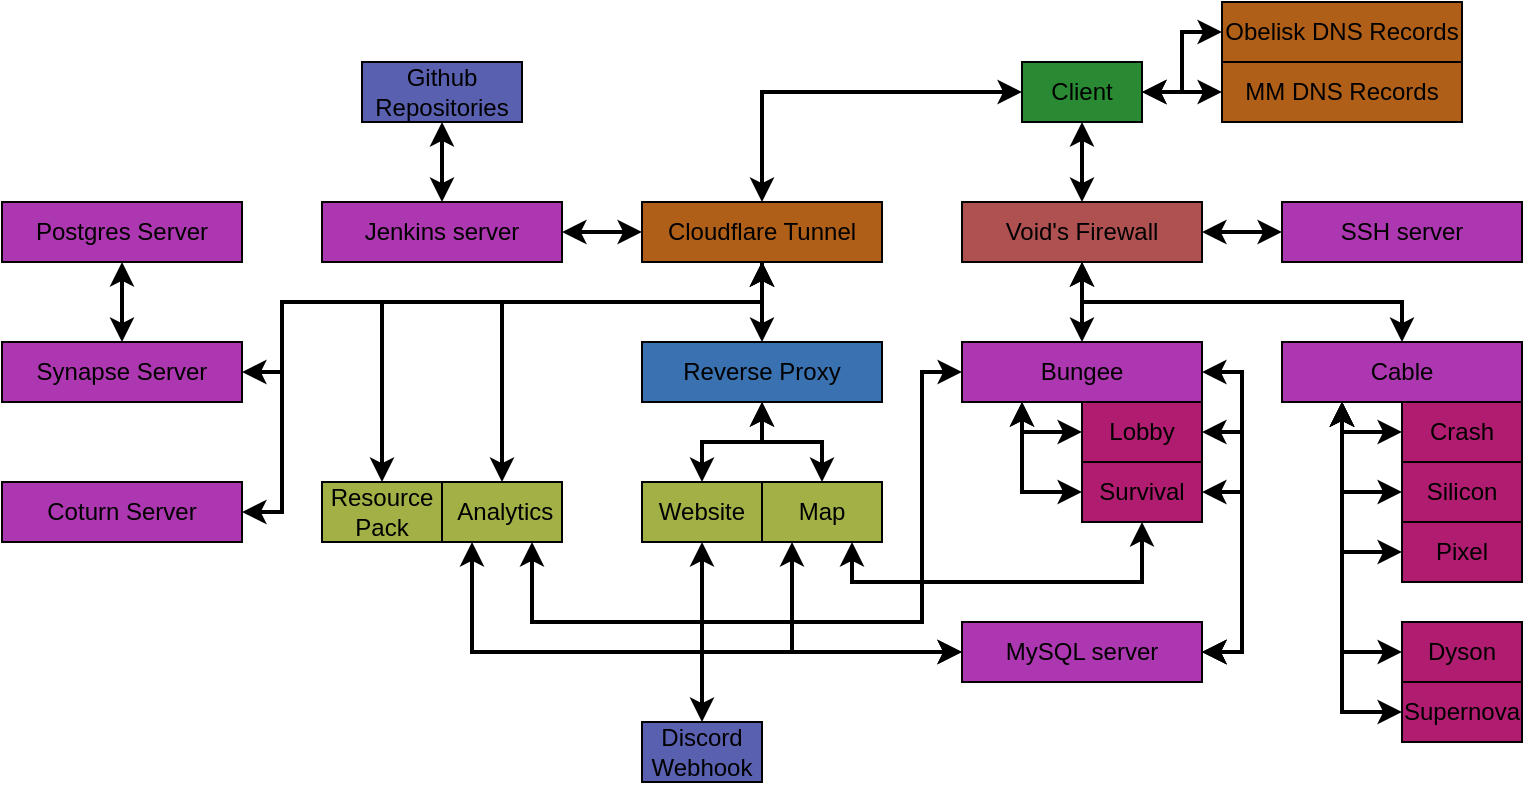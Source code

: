 <mxfile version="20.8.16" type="device"><diagram name="Page-1" id="O-rDqSpJpENzG2nXrZEO"><mxGraphModel dx="454" dy="281" grid="1" gridSize="10" guides="1" tooltips="1" connect="1" arrows="1" fold="1" page="0" pageScale="1" pageWidth="1169" pageHeight="827" math="0" shadow="0"><root><mxCell id="0"/><mxCell id="1" parent="0"/><mxCell id="ibCVNriFq5bXhmdNVv5Q-6" style="edgeStyle=orthogonalEdgeStyle;rounded=0;orthogonalLoop=1;jettySize=auto;html=1;startArrow=classic;startFill=1;strokeWidth=2;" parent="1" source="ibCVNriFq5bXhmdNVv5Q-1" edge="1"><mxGeometry relative="1" as="geometry"><mxPoint x="680" y="240" as="targetPoint"/></mxGeometry></mxCell><mxCell id="ibCVNriFq5bXhmdNVv5Q-7" style="edgeStyle=orthogonalEdgeStyle;rounded=0;orthogonalLoop=1;jettySize=auto;html=1;entryX=0;entryY=0.5;entryDx=0;entryDy=0;startArrow=classic;startFill=1;strokeWidth=2;" parent="1" source="ibCVNriFq5bXhmdNVv5Q-1" target="ibCVNriFq5bXhmdNVv5Q-2" edge="1"><mxGeometry relative="1" as="geometry"/></mxCell><mxCell id="ibCVNriFq5bXhmdNVv5Q-27" style="edgeStyle=orthogonalEdgeStyle;rounded=0;orthogonalLoop=1;jettySize=auto;html=1;strokeWidth=2;startArrow=classic;startFill=1;entryX=0.5;entryY=0;entryDx=0;entryDy=0;" parent="1" source="ibCVNriFq5bXhmdNVv5Q-1" target="ibCVNriFq5bXhmdNVv5Q-3" edge="1"><mxGeometry relative="1" as="geometry"><mxPoint x="520" y="210" as="targetPoint"/></mxGeometry></mxCell><mxCell id="sYzUzIoZ7bheXTovku1y-75" style="edgeStyle=orthogonalEdgeStyle;rounded=0;orthogonalLoop=1;jettySize=auto;html=1;entryX=0;entryY=0.5;entryDx=0;entryDy=0;strokeWidth=2;startArrow=classic;startFill=1;" parent="1" source="ibCVNriFq5bXhmdNVv5Q-1" target="sYzUzIoZ7bheXTovku1y-73" edge="1"><mxGeometry relative="1" as="geometry"/></mxCell><mxCell id="ibCVNriFq5bXhmdNVv5Q-1" value="Client" style="rounded=0;whiteSpace=wrap;html=1;fillColor=#298A33;" parent="1" vertex="1"><mxGeometry x="650" y="170" width="60" height="30" as="geometry"/></mxCell><mxCell id="ibCVNriFq5bXhmdNVv5Q-2" value="MM DNS Records" style="rounded=0;whiteSpace=wrap;html=1;fillColor=#B05F19;" parent="1" vertex="1"><mxGeometry x="750" y="170" width="120" height="30" as="geometry"/></mxCell><mxCell id="sYzUzIoZ7bheXTovku1y-68" style="edgeStyle=orthogonalEdgeStyle;rounded=0;orthogonalLoop=1;jettySize=auto;html=1;entryX=0.5;entryY=0;entryDx=0;entryDy=0;strokeWidth=2;startArrow=classic;startFill=1;" parent="1" source="ibCVNriFq5bXhmdNVv5Q-3" target="sYzUzIoZ7bheXTovku1y-37" edge="1"><mxGeometry relative="1" as="geometry"><Array as="points"><mxPoint x="520" y="290"/><mxPoint x="390" y="290"/></Array></mxGeometry></mxCell><mxCell id="sYzUzIoZ7bheXTovku1y-69" style="edgeStyle=orthogonalEdgeStyle;rounded=0;orthogonalLoop=1;jettySize=auto;html=1;entryX=0.5;entryY=0;entryDx=0;entryDy=0;strokeWidth=2;startArrow=classic;startFill=1;" parent="1" source="ibCVNriFq5bXhmdNVv5Q-3" target="ibCVNriFq5bXhmdNVv5Q-20" edge="1"><mxGeometry relative="1" as="geometry"><Array as="points"><mxPoint x="520" y="290"/><mxPoint x="330" y="290"/></Array></mxGeometry></mxCell><mxCell id="sYzUzIoZ7bheXTovku1y-72" style="edgeStyle=orthogonalEdgeStyle;rounded=0;orthogonalLoop=1;jettySize=auto;html=1;entryX=1;entryY=0.5;entryDx=0;entryDy=0;strokeWidth=2;startArrow=classic;startFill=1;" parent="1" source="ibCVNriFq5bXhmdNVv5Q-3" target="sYzUzIoZ7bheXTovku1y-70" edge="1"><mxGeometry relative="1" as="geometry"/></mxCell><mxCell id="CyLlv2dyF_40vyEiGqGP-5" style="edgeStyle=orthogonalEdgeStyle;rounded=0;orthogonalLoop=1;jettySize=auto;html=1;entryX=1;entryY=0.5;entryDx=0;entryDy=0;strokeWidth=2;" edge="1" parent="1" source="ibCVNriFq5bXhmdNVv5Q-3" target="CyLlv2dyF_40vyEiGqGP-1"><mxGeometry relative="1" as="geometry"><Array as="points"><mxPoint x="520" y="290"/><mxPoint x="280" y="290"/><mxPoint x="280" y="325"/></Array></mxGeometry></mxCell><mxCell id="CyLlv2dyF_40vyEiGqGP-6" style="edgeStyle=orthogonalEdgeStyle;rounded=0;orthogonalLoop=1;jettySize=auto;html=1;entryX=1;entryY=0.5;entryDx=0;entryDy=0;strokeWidth=2;" edge="1" parent="1" source="ibCVNriFq5bXhmdNVv5Q-3" target="CyLlv2dyF_40vyEiGqGP-4"><mxGeometry relative="1" as="geometry"><Array as="points"><mxPoint x="520" y="290"/><mxPoint x="280" y="290"/><mxPoint x="280" y="395"/></Array></mxGeometry></mxCell><mxCell id="ibCVNriFq5bXhmdNVv5Q-3" value="Cloudflare Tunnel" style="rounded=0;whiteSpace=wrap;html=1;fillColor=#B05F19;" parent="1" vertex="1"><mxGeometry x="460" y="240" width="120" height="30" as="geometry"/></mxCell><mxCell id="sYzUzIoZ7bheXTovku1y-53" style="edgeStyle=orthogonalEdgeStyle;rounded=0;orthogonalLoop=1;jettySize=auto;html=1;strokeWidth=2;startArrow=classic;startFill=1;" parent="1" source="ibCVNriFq5bXhmdNVv5Q-8" target="ibCVNriFq5bXhmdNVv5Q-28" edge="1"><mxGeometry relative="1" as="geometry"/></mxCell><mxCell id="sYzUzIoZ7bheXTovku1y-54" style="edgeStyle=orthogonalEdgeStyle;rounded=0;orthogonalLoop=1;jettySize=auto;html=1;strokeWidth=2;startArrow=classic;startFill=1;entryX=0.5;entryY=0;entryDx=0;entryDy=0;" parent="1" source="ibCVNriFq5bXhmdNVv5Q-8" target="sYzUzIoZ7bheXTovku1y-27" edge="1"><mxGeometry relative="1" as="geometry"><Array as="points"><mxPoint x="680" y="290"/><mxPoint x="840" y="290"/></Array></mxGeometry></mxCell><mxCell id="sYzUzIoZ7bheXTovku1y-71" style="edgeStyle=orthogonalEdgeStyle;rounded=0;orthogonalLoop=1;jettySize=auto;html=1;strokeWidth=2;startArrow=classic;startFill=1;" parent="1" source="ibCVNriFq5bXhmdNVv5Q-8" target="sYzUzIoZ7bheXTovku1y-59" edge="1"><mxGeometry relative="1" as="geometry"/></mxCell><mxCell id="ibCVNriFq5bXhmdNVv5Q-8" value="Void's Firewall" style="rounded=0;whiteSpace=wrap;html=1;fillColor=#B05151;" parent="1" vertex="1"><mxGeometry x="620" y="240" width="120" height="30" as="geometry"/></mxCell><mxCell id="ibCVNriFq5bXhmdNVv5Q-16" style="edgeStyle=orthogonalEdgeStyle;rounded=0;orthogonalLoop=1;jettySize=auto;html=1;exitX=0.5;exitY=1;exitDx=0;exitDy=0;strokeWidth=2;startArrow=classic;startFill=1;" parent="1" source="ibCVNriFq5bXhmdNVv5Q-3" target="ibCVNriFq5bXhmdNVv5Q-15" edge="1"><mxGeometry relative="1" as="geometry"><mxPoint x="520" y="330" as="sourcePoint"/></mxGeometry></mxCell><mxCell id="ibCVNriFq5bXhmdNVv5Q-15" value="Reverse Proxy" style="rounded=0;whiteSpace=wrap;html=1;fillColor=#3A71B0;fontStyle=0" parent="1" vertex="1"><mxGeometry x="460" y="310" width="120" height="30" as="geometry"/></mxCell><mxCell id="sYzUzIoZ7bheXTovku1y-64" style="edgeStyle=orthogonalEdgeStyle;rounded=0;orthogonalLoop=1;jettySize=auto;html=1;strokeWidth=2;startArrow=classic;startFill=1;" parent="1" source="ibCVNriFq5bXhmdNVv5Q-18" target="ibCVNriFq5bXhmdNVv5Q-15" edge="1"><mxGeometry relative="1" as="geometry"/></mxCell><mxCell id="ibCVNriFq5bXhmdNVv5Q-18" value="Map" style="rounded=0;whiteSpace=wrap;html=1;fillColor=#A2B045;fontStyle=0" parent="1" vertex="1"><mxGeometry x="520" y="380" width="60" height="30" as="geometry"/></mxCell><mxCell id="sYzUzIoZ7bheXTovku1y-65" style="edgeStyle=orthogonalEdgeStyle;rounded=0;orthogonalLoop=1;jettySize=auto;html=1;entryX=0.5;entryY=1;entryDx=0;entryDy=0;strokeWidth=2;startArrow=classic;startFill=1;exitX=0.5;exitY=0;exitDx=0;exitDy=0;" parent="1" source="ibCVNriFq5bXhmdNVv5Q-19" target="ibCVNriFq5bXhmdNVv5Q-15" edge="1"><mxGeometry relative="1" as="geometry"><Array as="points"><mxPoint x="490" y="360"/><mxPoint x="520" y="360"/></Array></mxGeometry></mxCell><mxCell id="sYzUzIoZ7bheXTovku1y-77" style="edgeStyle=orthogonalEdgeStyle;rounded=0;orthogonalLoop=1;jettySize=auto;html=1;entryX=0.5;entryY=0;entryDx=0;entryDy=0;strokeWidth=2;startArrow=classic;startFill=1;" parent="1" source="ibCVNriFq5bXhmdNVv5Q-19" target="sYzUzIoZ7bheXTovku1y-76" edge="1"><mxGeometry relative="1" as="geometry"/></mxCell><mxCell id="ibCVNriFq5bXhmdNVv5Q-19" value="Website" style="rounded=0;whiteSpace=wrap;html=1;fillColor=#A2B045;fontStyle=0" parent="1" vertex="1"><mxGeometry x="460" y="380" width="60" height="30" as="geometry"/></mxCell><mxCell id="ibCVNriFq5bXhmdNVv5Q-20" value="Resource&lt;br&gt;Pack" style="rounded=0;whiteSpace=wrap;html=1;fillColor=#A2B045;fontStyle=0" parent="1" vertex="1"><mxGeometry x="300" y="380" width="60" height="30" as="geometry"/></mxCell><mxCell id="sYzUzIoZ7bheXTovku1y-42" style="edgeStyle=orthogonalEdgeStyle;rounded=0;orthogonalLoop=1;jettySize=auto;html=1;exitX=0.25;exitY=1;exitDx=0;exitDy=0;entryX=0;entryY=0.5;entryDx=0;entryDy=0;strokeWidth=2;startArrow=classic;startFill=1;" parent="1" source="ibCVNriFq5bXhmdNVv5Q-28" target="ibCVNriFq5bXhmdNVv5Q-29" edge="1"><mxGeometry relative="1" as="geometry"><Array as="points"><mxPoint x="650" y="355"/></Array></mxGeometry></mxCell><mxCell id="sYzUzIoZ7bheXTovku1y-43" style="edgeStyle=orthogonalEdgeStyle;rounded=0;orthogonalLoop=1;jettySize=auto;html=1;exitX=0.25;exitY=1;exitDx=0;exitDy=0;entryX=0;entryY=0.5;entryDx=0;entryDy=0;strokeWidth=2;startArrow=classic;startFill=1;" parent="1" source="ibCVNriFq5bXhmdNVv5Q-28" target="sYzUzIoZ7bheXTovku1y-2" edge="1"><mxGeometry relative="1" as="geometry"/></mxCell><mxCell id="ibCVNriFq5bXhmdNVv5Q-28" value="Bungee" style="rounded=0;whiteSpace=wrap;html=1;fillColor=#AC37B0;fontStyle=0" parent="1" vertex="1"><mxGeometry x="620" y="310" width="120" height="30" as="geometry"/></mxCell><mxCell id="sYzUzIoZ7bheXTovku1y-57" style="edgeStyle=orthogonalEdgeStyle;rounded=0;orthogonalLoop=1;jettySize=auto;html=1;entryX=1;entryY=0.5;entryDx=0;entryDy=0;strokeWidth=2;startArrow=classic;startFill=1;" parent="1" source="ibCVNriFq5bXhmdNVv5Q-29" target="sYzUzIoZ7bheXTovku1y-51" edge="1"><mxGeometry relative="1" as="geometry"><Array as="points"><mxPoint x="760" y="355"/><mxPoint x="760" y="465"/></Array></mxGeometry></mxCell><mxCell id="ibCVNriFq5bXhmdNVv5Q-29" value="Lobby" style="rounded=0;whiteSpace=wrap;html=1;fillColor=#B01C70;fontStyle=0" parent="1" vertex="1"><mxGeometry x="680" y="340" width="60" height="30" as="geometry"/></mxCell><mxCell id="sYzUzIoZ7bheXTovku1y-44" style="edgeStyle=orthogonalEdgeStyle;rounded=0;orthogonalLoop=1;jettySize=auto;html=1;strokeWidth=2;startArrow=classic;startFill=1;entryX=0.75;entryY=1;entryDx=0;entryDy=0;" parent="1" source="sYzUzIoZ7bheXTovku1y-2" target="ibCVNriFq5bXhmdNVv5Q-18" edge="1"><mxGeometry relative="1" as="geometry"><mxPoint x="560" y="420" as="targetPoint"/><Array as="points"><mxPoint x="710" y="430"/><mxPoint x="565" y="430"/></Array></mxGeometry></mxCell><mxCell id="sYzUzIoZ7bheXTovku1y-56" style="edgeStyle=orthogonalEdgeStyle;rounded=0;orthogonalLoop=1;jettySize=auto;html=1;entryX=1;entryY=0.5;entryDx=0;entryDy=0;strokeWidth=2;startArrow=classic;startFill=1;" parent="1" source="sYzUzIoZ7bheXTovku1y-2" target="sYzUzIoZ7bheXTovku1y-51" edge="1"><mxGeometry relative="1" as="geometry"><Array as="points"><mxPoint x="760" y="385"/><mxPoint x="760" y="465"/></Array></mxGeometry></mxCell><mxCell id="sYzUzIoZ7bheXTovku1y-2" value="Survival" style="rounded=0;whiteSpace=wrap;html=1;fillColor=#B01C70;fontStyle=0" parent="1" vertex="1"><mxGeometry x="680" y="370" width="60" height="30" as="geometry"/></mxCell><mxCell id="sYzUzIoZ7bheXTovku1y-46" style="edgeStyle=orthogonalEdgeStyle;rounded=0;orthogonalLoop=1;jettySize=auto;html=1;exitX=0.25;exitY=1;exitDx=0;exitDy=0;entryX=0;entryY=0.5;entryDx=0;entryDy=0;strokeWidth=2;startArrow=classic;startFill=1;" parent="1" source="sYzUzIoZ7bheXTovku1y-27" target="sYzUzIoZ7bheXTovku1y-29" edge="1"><mxGeometry relative="1" as="geometry"><Array as="points"><mxPoint x="810" y="355"/></Array></mxGeometry></mxCell><mxCell id="sYzUzIoZ7bheXTovku1y-47" style="edgeStyle=orthogonalEdgeStyle;rounded=0;orthogonalLoop=1;jettySize=auto;html=1;exitX=0.25;exitY=1;exitDx=0;exitDy=0;entryX=0;entryY=0.5;entryDx=0;entryDy=0;strokeWidth=2;startArrow=classic;startFill=1;" parent="1" source="sYzUzIoZ7bheXTovku1y-27" target="sYzUzIoZ7bheXTovku1y-28" edge="1"><mxGeometry relative="1" as="geometry"/></mxCell><mxCell id="sYzUzIoZ7bheXTovku1y-48" style="edgeStyle=orthogonalEdgeStyle;rounded=0;orthogonalLoop=1;jettySize=auto;html=1;exitX=0.25;exitY=1;exitDx=0;exitDy=0;entryX=0;entryY=0.5;entryDx=0;entryDy=0;strokeWidth=2;startArrow=classic;startFill=1;" parent="1" source="sYzUzIoZ7bheXTovku1y-27" target="sYzUzIoZ7bheXTovku1y-30" edge="1"><mxGeometry relative="1" as="geometry"/></mxCell><mxCell id="sYzUzIoZ7bheXTovku1y-49" style="edgeStyle=orthogonalEdgeStyle;rounded=0;orthogonalLoop=1;jettySize=auto;html=1;exitX=0.25;exitY=1;exitDx=0;exitDy=0;entryX=0;entryY=0.5;entryDx=0;entryDy=0;strokeWidth=2;startArrow=classic;startFill=1;" parent="1" source="sYzUzIoZ7bheXTovku1y-27" target="sYzUzIoZ7bheXTovku1y-31" edge="1"><mxGeometry relative="1" as="geometry"/></mxCell><mxCell id="sYzUzIoZ7bheXTovku1y-50" style="edgeStyle=orthogonalEdgeStyle;rounded=0;orthogonalLoop=1;jettySize=auto;html=1;exitX=0.25;exitY=1;exitDx=0;exitDy=0;entryX=0;entryY=0.5;entryDx=0;entryDy=0;strokeWidth=2;startArrow=classic;startFill=1;" parent="1" source="sYzUzIoZ7bheXTovku1y-27" target="sYzUzIoZ7bheXTovku1y-32" edge="1"><mxGeometry relative="1" as="geometry"/></mxCell><mxCell id="sYzUzIoZ7bheXTovku1y-27" value="Cable" style="rounded=0;whiteSpace=wrap;html=1;fillColor=#AC37B0;fontStyle=0" parent="1" vertex="1"><mxGeometry x="780" y="310" width="120" height="30" as="geometry"/></mxCell><mxCell id="sYzUzIoZ7bheXTovku1y-28" value="Silicon" style="rounded=0;whiteSpace=wrap;html=1;fillColor=#B01C70;fontStyle=0" parent="1" vertex="1"><mxGeometry x="840" y="370" width="60" height="30" as="geometry"/></mxCell><mxCell id="sYzUzIoZ7bheXTovku1y-29" value="Crash" style="rounded=0;whiteSpace=wrap;html=1;fillColor=#B01C70;fontStyle=0" parent="1" vertex="1"><mxGeometry x="840" y="340" width="60" height="30" as="geometry"/></mxCell><mxCell id="sYzUzIoZ7bheXTovku1y-30" value="Pixel" style="rounded=0;whiteSpace=wrap;html=1;fillColor=#B01C70;fontStyle=0" parent="1" vertex="1"><mxGeometry x="840" y="400" width="60" height="30" as="geometry"/></mxCell><mxCell id="sYzUzIoZ7bheXTovku1y-31" value="Dyson" style="rounded=0;whiteSpace=wrap;html=1;fillColor=#B01C70;fontStyle=0" parent="1" vertex="1"><mxGeometry x="840" y="450" width="60" height="30" as="geometry"/></mxCell><mxCell id="sYzUzIoZ7bheXTovku1y-32" value="Supernova" style="rounded=0;whiteSpace=wrap;html=1;fillColor=#B01C70;fontStyle=0" parent="1" vertex="1"><mxGeometry x="840" y="480" width="60" height="30" as="geometry"/></mxCell><mxCell id="sYzUzIoZ7bheXTovku1y-66" style="edgeStyle=orthogonalEdgeStyle;rounded=0;orthogonalLoop=1;jettySize=auto;html=1;exitX=0.75;exitY=1;exitDx=0;exitDy=0;entryX=0;entryY=0.5;entryDx=0;entryDy=0;strokeWidth=2;startArrow=classic;startFill=1;" parent="1" source="sYzUzIoZ7bheXTovku1y-37" target="ibCVNriFq5bXhmdNVv5Q-28" edge="1"><mxGeometry relative="1" as="geometry"><Array as="points"><mxPoint x="405" y="450"/><mxPoint x="600" y="450"/><mxPoint x="600" y="325"/></Array></mxGeometry></mxCell><mxCell id="sYzUzIoZ7bheXTovku1y-37" value="&amp;nbsp;Analytics" style="rounded=0;whiteSpace=wrap;html=1;fillColor=#A2B045;fontStyle=0" parent="1" vertex="1"><mxGeometry x="360" y="380" width="60" height="30" as="geometry"/></mxCell><mxCell id="sYzUzIoZ7bheXTovku1y-58" style="edgeStyle=orthogonalEdgeStyle;rounded=0;orthogonalLoop=1;jettySize=auto;html=1;entryX=1;entryY=0.5;entryDx=0;entryDy=0;strokeWidth=2;startArrow=classic;startFill=1;" parent="1" source="sYzUzIoZ7bheXTovku1y-51" target="ibCVNriFq5bXhmdNVv5Q-28" edge="1"><mxGeometry relative="1" as="geometry"><Array as="points"><mxPoint x="760" y="465"/><mxPoint x="760" y="325"/></Array></mxGeometry></mxCell><mxCell id="sYzUzIoZ7bheXTovku1y-61" style="edgeStyle=orthogonalEdgeStyle;rounded=0;orthogonalLoop=1;jettySize=auto;html=1;entryX=0.25;entryY=1;entryDx=0;entryDy=0;strokeWidth=2;startArrow=classic;startFill=1;" parent="1" source="sYzUzIoZ7bheXTovku1y-51" target="sYzUzIoZ7bheXTovku1y-37" edge="1"><mxGeometry relative="1" as="geometry"/></mxCell><mxCell id="sYzUzIoZ7bheXTovku1y-63" style="edgeStyle=orthogonalEdgeStyle;rounded=0;orthogonalLoop=1;jettySize=auto;html=1;entryX=0.25;entryY=1;entryDx=0;entryDy=0;strokeWidth=2;startArrow=classic;startFill=1;" parent="1" source="sYzUzIoZ7bheXTovku1y-51" target="ibCVNriFq5bXhmdNVv5Q-18" edge="1"><mxGeometry relative="1" as="geometry"/></mxCell><mxCell id="sYzUzIoZ7bheXTovku1y-51" value="MySQL server" style="rounded=0;whiteSpace=wrap;html=1;fillColor=#AC37B0;fontStyle=0" parent="1" vertex="1"><mxGeometry x="620" y="450" width="120" height="30" as="geometry"/></mxCell><mxCell id="sYzUzIoZ7bheXTovku1y-59" value="SSH server" style="rounded=0;whiteSpace=wrap;html=1;fillColor=#AC37B0;fontStyle=0" parent="1" vertex="1"><mxGeometry x="780" y="240" width="120" height="30" as="geometry"/></mxCell><mxCell id="sYzUzIoZ7bheXTovku1y-80" style="edgeStyle=orthogonalEdgeStyle;rounded=0;orthogonalLoop=1;jettySize=auto;html=1;entryX=0.5;entryY=1;entryDx=0;entryDy=0;strokeWidth=2;startArrow=classic;startFill=1;" parent="1" source="sYzUzIoZ7bheXTovku1y-70" target="sYzUzIoZ7bheXTovku1y-79" edge="1"><mxGeometry relative="1" as="geometry"/></mxCell><mxCell id="sYzUzIoZ7bheXTovku1y-70" value="Jenkins server" style="rounded=0;whiteSpace=wrap;html=1;fillColor=#AC37B0;fontStyle=0" parent="1" vertex="1"><mxGeometry x="300" y="240" width="120" height="30" as="geometry"/></mxCell><mxCell id="sYzUzIoZ7bheXTovku1y-73" value="Obelisk DNS Records" style="rounded=0;whiteSpace=wrap;html=1;fillColor=#B05F19;" parent="1" vertex="1"><mxGeometry x="750" y="140" width="120" height="30" as="geometry"/></mxCell><mxCell id="sYzUzIoZ7bheXTovku1y-76" value="Discord Webhook" style="rounded=0;whiteSpace=wrap;html=1;fillColor=#5A60B0;fontStyle=0" parent="1" vertex="1"><mxGeometry x="460" y="500" width="60" height="30" as="geometry"/></mxCell><mxCell id="sYzUzIoZ7bheXTovku1y-79" value="Github Repositories" style="rounded=0;whiteSpace=wrap;html=1;fillColor=#5A60B0;fontStyle=0" parent="1" vertex="1"><mxGeometry x="320" y="170" width="80" height="30" as="geometry"/></mxCell><mxCell id="CyLlv2dyF_40vyEiGqGP-1" value="Synapse Server" style="rounded=0;whiteSpace=wrap;html=1;fillColor=#AC37B0;fontStyle=0" vertex="1" parent="1"><mxGeometry x="140" y="310" width="120" height="30" as="geometry"/></mxCell><mxCell id="CyLlv2dyF_40vyEiGqGP-4" value="Coturn Server" style="rounded=0;whiteSpace=wrap;html=1;fillColor=#AC37B0;fontStyle=0" vertex="1" parent="1"><mxGeometry x="140" y="380" width="120" height="30" as="geometry"/></mxCell><mxCell id="CyLlv2dyF_40vyEiGqGP-9" style="edgeStyle=orthogonalEdgeStyle;rounded=0;orthogonalLoop=1;jettySize=auto;html=1;strokeWidth=2;startArrow=classic;startFill=1;" edge="1" parent="1" source="CyLlv2dyF_40vyEiGqGP-7" target="CyLlv2dyF_40vyEiGqGP-1"><mxGeometry relative="1" as="geometry"><Array as="points"><mxPoint x="200" y="290"/><mxPoint x="200" y="290"/></Array></mxGeometry></mxCell><mxCell id="CyLlv2dyF_40vyEiGqGP-7" value="Postgres Server" style="rounded=0;whiteSpace=wrap;html=1;fillColor=#AC37B0;fontStyle=0" vertex="1" parent="1"><mxGeometry x="140" y="240" width="120" height="30" as="geometry"/></mxCell></root></mxGraphModel></diagram></mxfile>